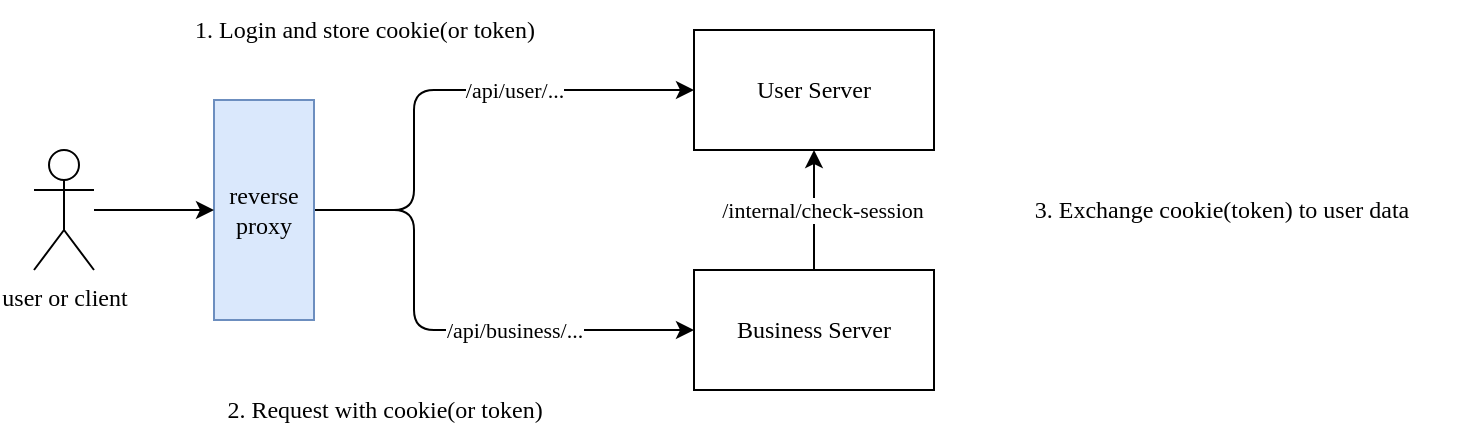 <mxfile>
    <diagram id="7sBfcR07SuZQhpx3cyJS" name="第 1 页">
        <mxGraphModel dx="876" dy="777" grid="1" gridSize="10" guides="1" tooltips="1" connect="1" arrows="1" fold="1" page="1" pageScale="1" pageWidth="827" pageHeight="1169" math="0" shadow="0">
            <root>
                <mxCell id="0"/>
                <mxCell id="1" parent="0"/>
                <mxCell id="46" style="edgeStyle=orthogonalEdgeStyle;html=1;exitX=1;exitY=0.5;exitDx=0;exitDy=0;entryX=0;entryY=0.5;entryDx=0;entryDy=0;fontFamily=Comic Sans MS;" edge="1" parent="1" source="50" target="53">
                    <mxGeometry relative="1" as="geometry">
                        <mxPoint x="290" y="190" as="targetPoint"/>
                        <Array as="points">
                            <mxPoint x="260" y="245"/>
                            <mxPoint x="260" y="185"/>
                        </Array>
                    </mxGeometry>
                </mxCell>
                <mxCell id="47" value="/api/user/..." style="edgeLabel;html=1;align=center;verticalAlign=middle;resizable=0;points=[];fontFamily=Comic Sans MS;" vertex="1" connectable="0" parent="46">
                    <mxGeometry x="0.224" y="-2" relative="1" as="geometry">
                        <mxPoint x="7" y="-2" as="offset"/>
                    </mxGeometry>
                </mxCell>
                <mxCell id="48" style="edgeStyle=orthogonalEdgeStyle;html=1;exitX=1;exitY=0.5;exitDx=0;exitDy=0;entryX=0;entryY=0.5;entryDx=0;entryDy=0;fontFamily=Comic Sans MS;" edge="1" parent="1" source="50" target="56">
                    <mxGeometry relative="1" as="geometry">
                        <mxPoint x="270" y="340" as="targetPoint"/>
                        <Array as="points">
                            <mxPoint x="260" y="245"/>
                            <mxPoint x="260" y="305"/>
                        </Array>
                    </mxGeometry>
                </mxCell>
                <mxCell id="49" value="/api/business/..." style="edgeLabel;html=1;align=center;verticalAlign=middle;resizable=0;points=[];fontFamily=Comic Sans MS;" vertex="1" connectable="0" parent="48">
                    <mxGeometry x="0.056" y="-1" relative="1" as="geometry">
                        <mxPoint x="28" y="-1" as="offset"/>
                    </mxGeometry>
                </mxCell>
                <mxCell id="50" value="reverse proxy" style="rounded=0;whiteSpace=wrap;html=1;fontFamily=Comic Sans MS;fillColor=#dae8fc;strokeColor=#6c8ebf;" vertex="1" parent="1">
                    <mxGeometry x="160" y="190" width="50" height="110" as="geometry"/>
                </mxCell>
                <mxCell id="51" value="" style="edgeStyle=none;html=1;fontFamily=Comic Sans MS;" edge="1" parent="1" source="52" target="50">
                    <mxGeometry relative="1" as="geometry"/>
                </mxCell>
                <mxCell id="52" value="user or client" style="shape=umlActor;verticalLabelPosition=bottom;verticalAlign=top;html=1;outlineConnect=0;fontFamily=Comic Sans MS;" vertex="1" parent="1">
                    <mxGeometry x="70" y="215" width="30" height="60" as="geometry"/>
                </mxCell>
                <mxCell id="53" value="User Server" style="rounded=0;whiteSpace=wrap;html=1;fontFamily=Comic Sans MS;" vertex="1" parent="1">
                    <mxGeometry x="400" y="155" width="120" height="60" as="geometry"/>
                </mxCell>
                <mxCell id="54" value="" style="edgeStyle=none;html=1;fontFamily=Comic Sans MS;" edge="1" parent="1" source="56" target="53">
                    <mxGeometry relative="1" as="geometry"/>
                </mxCell>
                <mxCell id="55" value="/internal/check-session" style="edgeLabel;html=1;align=center;verticalAlign=middle;resizable=0;points=[];fontFamily=Comic Sans MS;" vertex="1" connectable="0" parent="54">
                    <mxGeometry x="0.433" y="-4" relative="1" as="geometry">
                        <mxPoint y="13" as="offset"/>
                    </mxGeometry>
                </mxCell>
                <mxCell id="56" value="Business Server" style="rounded=0;whiteSpace=wrap;html=1;fontFamily=Comic Sans MS;" vertex="1" parent="1">
                    <mxGeometry x="400" y="275" width="120" height="60" as="geometry"/>
                </mxCell>
                <mxCell id="57" value="1. Login and store cookie(or token)" style="text;html=1;align=center;verticalAlign=middle;resizable=0;points=[];autosize=1;strokeColor=none;fillColor=none;fontFamily=Comic Sans MS;" vertex="1" parent="1">
                    <mxGeometry x="125" y="140" width="220" height="30" as="geometry"/>
                </mxCell>
                <mxCell id="58" value="2. Request with cookie(or token)" style="text;html=1;align=center;verticalAlign=middle;resizable=0;points=[];autosize=1;strokeColor=none;fillColor=none;fontFamily=Comic Sans MS;" vertex="1" parent="1">
                    <mxGeometry x="145" y="330" width="200" height="30" as="geometry"/>
                </mxCell>
                <mxCell id="59" value="3. Exchange cookie(token) to user data&amp;nbsp;" style="text;html=1;align=center;verticalAlign=middle;resizable=0;points=[];autosize=1;strokeColor=none;fillColor=none;fontFamily=Comic Sans MS;" vertex="1" parent="1">
                    <mxGeometry x="540" y="230" width="250" height="30" as="geometry"/>
                </mxCell>
            </root>
        </mxGraphModel>
    </diagram>
</mxfile>